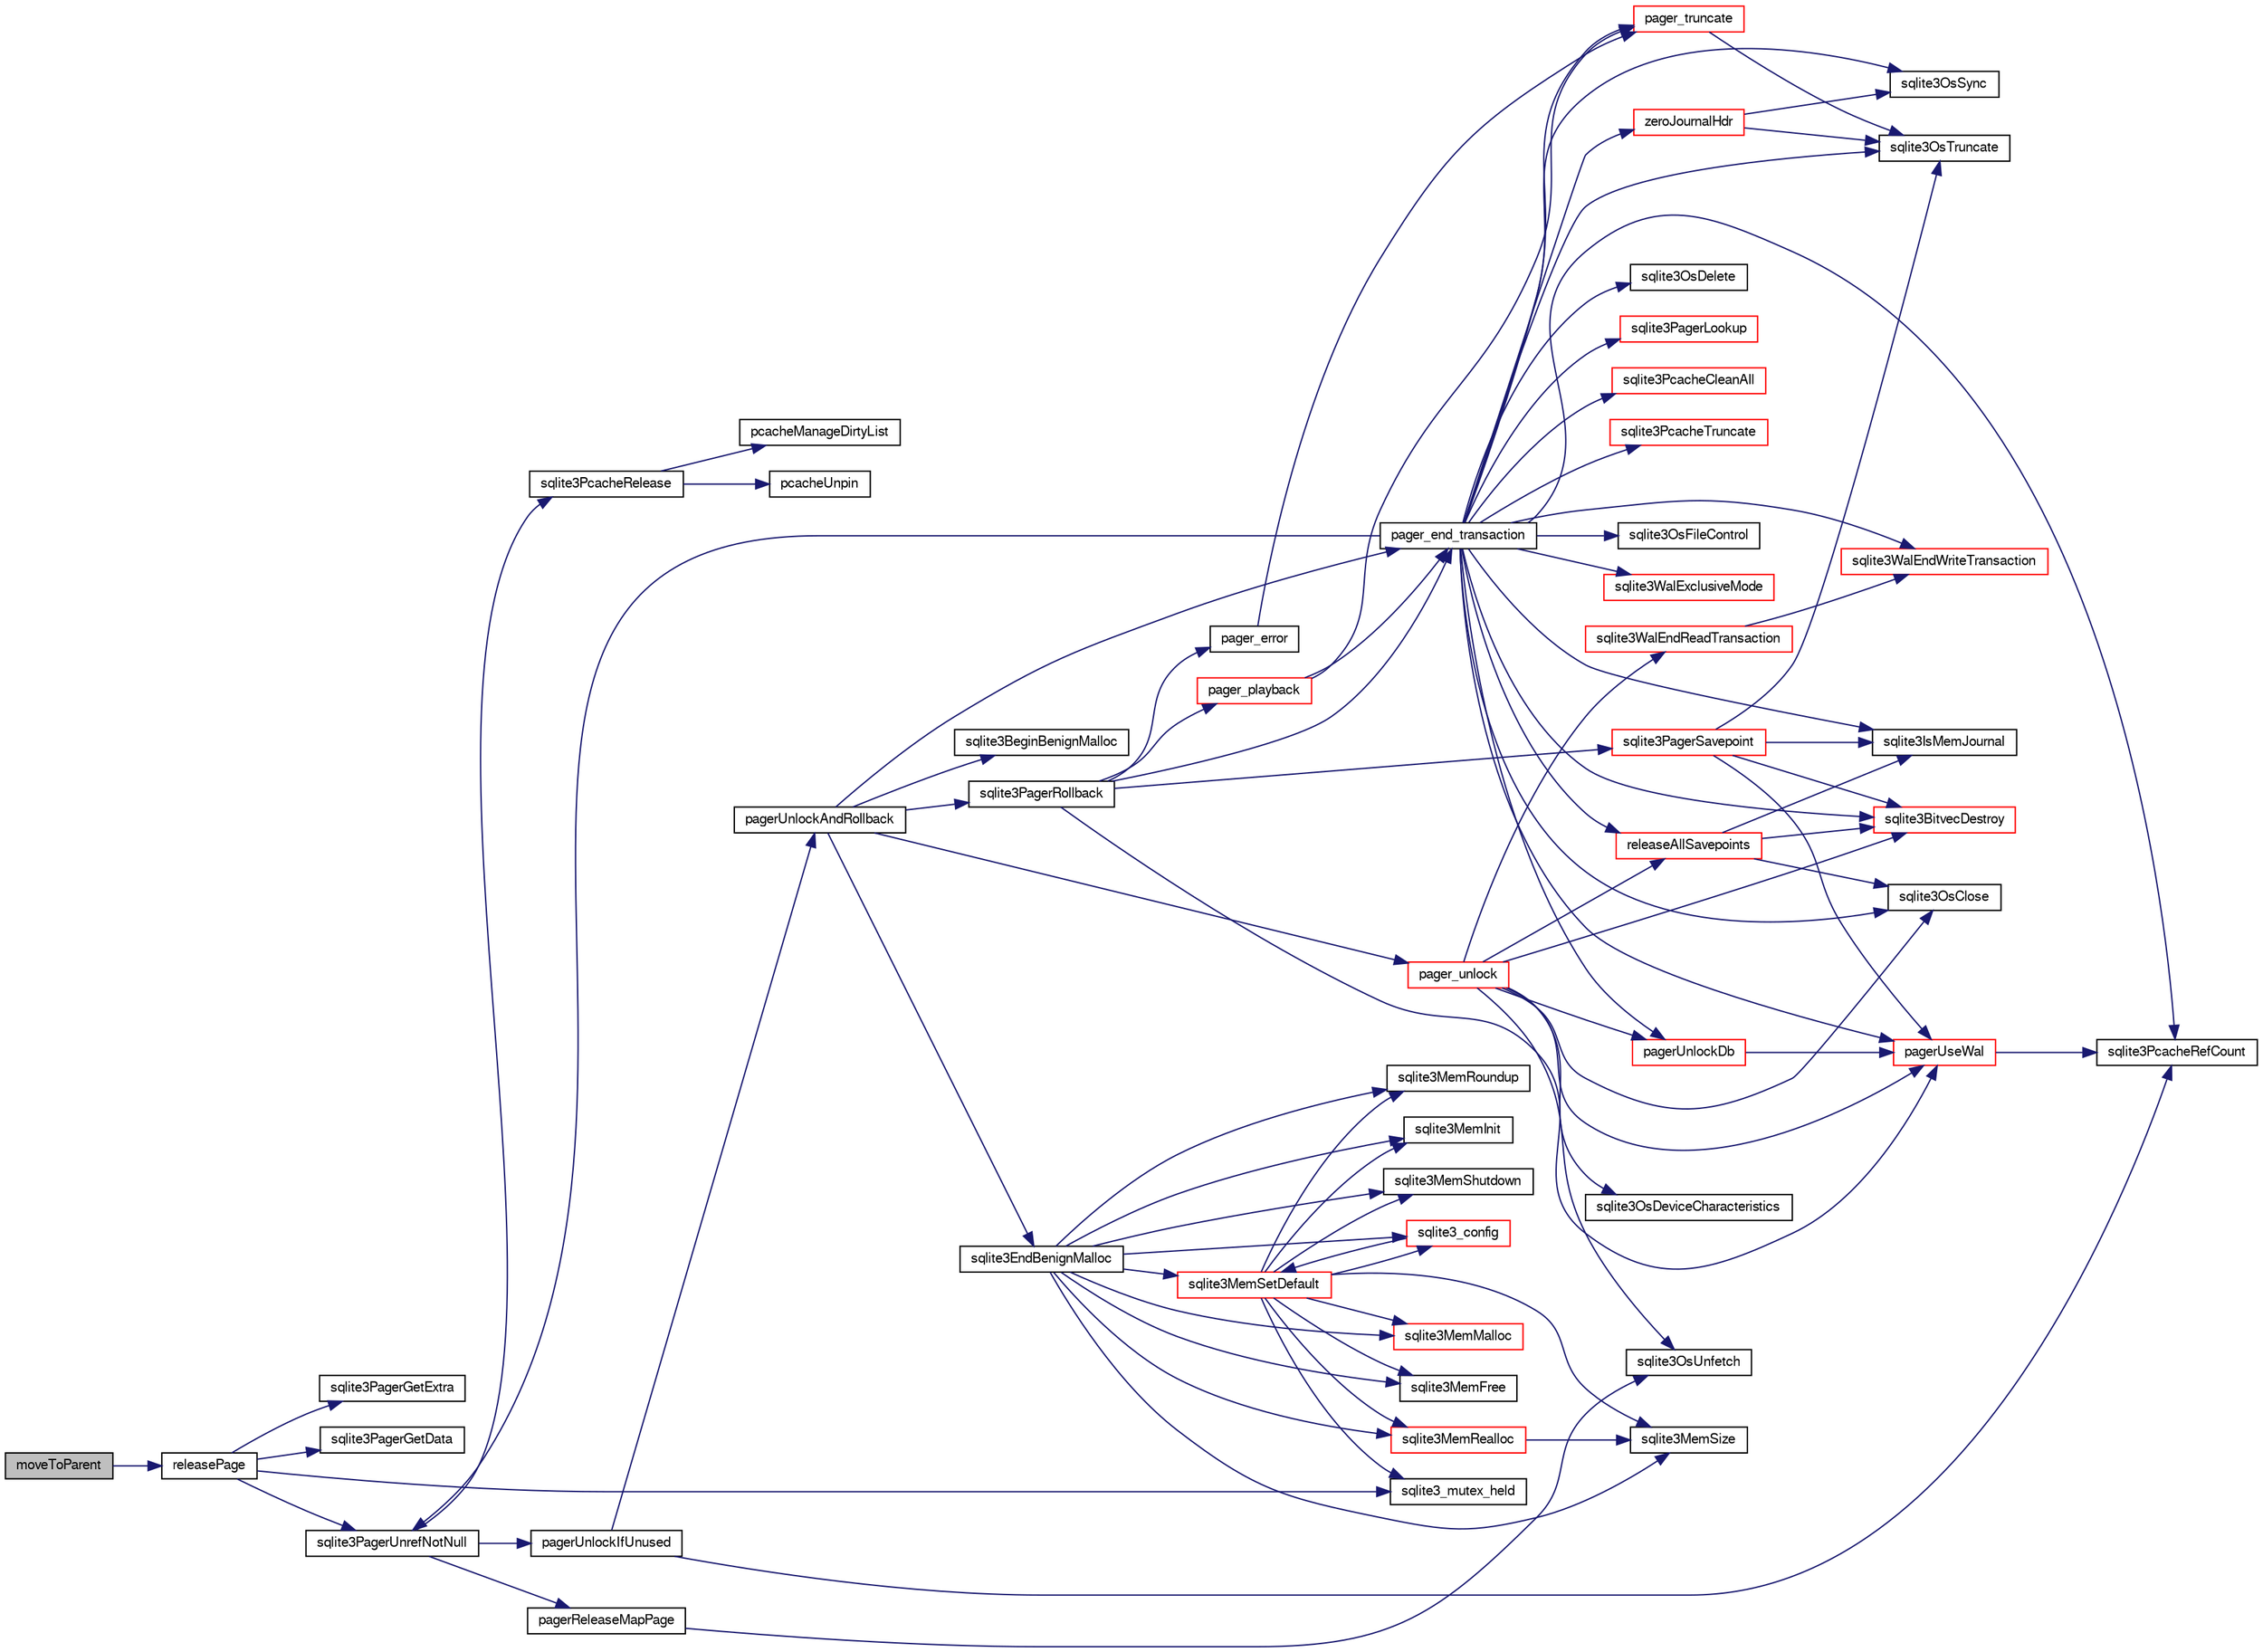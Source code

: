 digraph "moveToParent"
{
  edge [fontname="FreeSans",fontsize="10",labelfontname="FreeSans",labelfontsize="10"];
  node [fontname="FreeSans",fontsize="10",shape=record];
  rankdir="LR";
  Node170645 [label="moveToParent",height=0.2,width=0.4,color="black", fillcolor="grey75", style="filled", fontcolor="black"];
  Node170645 -> Node170646 [color="midnightblue",fontsize="10",style="solid",fontname="FreeSans"];
  Node170646 [label="releasePage",height=0.2,width=0.4,color="black", fillcolor="white", style="filled",URL="$sqlite3_8c.html#a92c6fb14f9bcf117440c35116c26d6c4"];
  Node170646 -> Node170647 [color="midnightblue",fontsize="10",style="solid",fontname="FreeSans"];
  Node170647 [label="sqlite3PagerGetExtra",height=0.2,width=0.4,color="black", fillcolor="white", style="filled",URL="$sqlite3_8c.html#a48e879a6d20f06f27390973ab8d59bd7"];
  Node170646 -> Node170648 [color="midnightblue",fontsize="10",style="solid",fontname="FreeSans"];
  Node170648 [label="sqlite3PagerGetData",height=0.2,width=0.4,color="black", fillcolor="white", style="filled",URL="$sqlite3_8c.html#a9dd340e56fb4b7fad4df339595b8d8a2"];
  Node170646 -> Node170649 [color="midnightblue",fontsize="10",style="solid",fontname="FreeSans"];
  Node170649 [label="sqlite3_mutex_held",height=0.2,width=0.4,color="black", fillcolor="white", style="filled",URL="$sqlite3_8c.html#acf77da68932b6bc163c5e68547ecc3e7"];
  Node170646 -> Node170650 [color="midnightblue",fontsize="10",style="solid",fontname="FreeSans"];
  Node170650 [label="sqlite3PagerUnrefNotNull",height=0.2,width=0.4,color="black", fillcolor="white", style="filled",URL="$sqlite3_8c.html#a4b314f96f09f5c68c94672e420e31ab9"];
  Node170650 -> Node170651 [color="midnightblue",fontsize="10",style="solid",fontname="FreeSans"];
  Node170651 [label="pagerReleaseMapPage",height=0.2,width=0.4,color="black", fillcolor="white", style="filled",URL="$sqlite3_8c.html#aefa288f9febba49488ab634f8b0d5f6d"];
  Node170651 -> Node170652 [color="midnightblue",fontsize="10",style="solid",fontname="FreeSans"];
  Node170652 [label="sqlite3OsUnfetch",height=0.2,width=0.4,color="black", fillcolor="white", style="filled",URL="$sqlite3_8c.html#abc0da72cb8b8989cf8708b572fe5fef4"];
  Node170650 -> Node170653 [color="midnightblue",fontsize="10",style="solid",fontname="FreeSans"];
  Node170653 [label="sqlite3PcacheRelease",height=0.2,width=0.4,color="black", fillcolor="white", style="filled",URL="$sqlite3_8c.html#ad07fc7a8130ad1e77861f345084b1b83"];
  Node170653 -> Node170654 [color="midnightblue",fontsize="10",style="solid",fontname="FreeSans"];
  Node170654 [label="pcacheUnpin",height=0.2,width=0.4,color="black", fillcolor="white", style="filled",URL="$sqlite3_8c.html#a76530dde0f26366c0614d713daf9859c"];
  Node170653 -> Node170655 [color="midnightblue",fontsize="10",style="solid",fontname="FreeSans"];
  Node170655 [label="pcacheManageDirtyList",height=0.2,width=0.4,color="black", fillcolor="white", style="filled",URL="$sqlite3_8c.html#aae9bc2ddff700c30e5f9c80d531d6acc"];
  Node170650 -> Node170656 [color="midnightblue",fontsize="10",style="solid",fontname="FreeSans"];
  Node170656 [label="pagerUnlockIfUnused",height=0.2,width=0.4,color="black", fillcolor="white", style="filled",URL="$sqlite3_8c.html#abf547f4276efb6f10262f7fde1e4d065"];
  Node170656 -> Node170657 [color="midnightblue",fontsize="10",style="solid",fontname="FreeSans"];
  Node170657 [label="sqlite3PcacheRefCount",height=0.2,width=0.4,color="black", fillcolor="white", style="filled",URL="$sqlite3_8c.html#adee2536d23ec9628e0883ccab03b3429"];
  Node170656 -> Node170658 [color="midnightblue",fontsize="10",style="solid",fontname="FreeSans"];
  Node170658 [label="pagerUnlockAndRollback",height=0.2,width=0.4,color="black", fillcolor="white", style="filled",URL="$sqlite3_8c.html#a02d96b7bf62c3b13ba905d168914518c"];
  Node170658 -> Node170659 [color="midnightblue",fontsize="10",style="solid",fontname="FreeSans"];
  Node170659 [label="sqlite3BeginBenignMalloc",height=0.2,width=0.4,color="black", fillcolor="white", style="filled",URL="$sqlite3_8c.html#a3344c0e2b1b6df701a1cb326602fac14"];
  Node170658 -> Node170660 [color="midnightblue",fontsize="10",style="solid",fontname="FreeSans"];
  Node170660 [label="sqlite3PagerRollback",height=0.2,width=0.4,color="black", fillcolor="white", style="filled",URL="$sqlite3_8c.html#afdd2ecbb97b7a716892ff6bd10c7dfd0"];
  Node170660 -> Node170661 [color="midnightblue",fontsize="10",style="solid",fontname="FreeSans"];
  Node170661 [label="pagerUseWal",height=0.2,width=0.4,color="red", fillcolor="white", style="filled",URL="$sqlite3_8c.html#a31def80bfe1de9284d635ba190a5eb68"];
  Node170661 -> Node170657 [color="midnightblue",fontsize="10",style="solid",fontname="FreeSans"];
  Node170660 -> Node170942 [color="midnightblue",fontsize="10",style="solid",fontname="FreeSans"];
  Node170942 [label="sqlite3PagerSavepoint",height=0.2,width=0.4,color="red", fillcolor="white", style="filled",URL="$sqlite3_8c.html#a8b5f1920b6a8b564a47e243868f2c8d4"];
  Node170942 -> Node170943 [color="midnightblue",fontsize="10",style="solid",fontname="FreeSans"];
  Node170943 [label="sqlite3BitvecDestroy",height=0.2,width=0.4,color="red", fillcolor="white", style="filled",URL="$sqlite3_8c.html#ab732400d8022b48df1b7b3ee41be045d"];
  Node170942 -> Node170944 [color="midnightblue",fontsize="10",style="solid",fontname="FreeSans"];
  Node170944 [label="sqlite3IsMemJournal",height=0.2,width=0.4,color="black", fillcolor="white", style="filled",URL="$sqlite3_8c.html#a237bb8682b84ed24be164d4c57465182"];
  Node170942 -> Node170945 [color="midnightblue",fontsize="10",style="solid",fontname="FreeSans"];
  Node170945 [label="sqlite3OsTruncate",height=0.2,width=0.4,color="black", fillcolor="white", style="filled",URL="$sqlite3_8c.html#ab14e17fc93b09d52b42c433c47eb3b68"];
  Node170942 -> Node170661 [color="midnightblue",fontsize="10",style="solid",fontname="FreeSans"];
  Node170660 -> Node171036 [color="midnightblue",fontsize="10",style="solid",fontname="FreeSans"];
  Node171036 [label="pager_end_transaction",height=0.2,width=0.4,color="black", fillcolor="white", style="filled",URL="$sqlite3_8c.html#a0814e2cfab386b1e3ba74528870339fe"];
  Node171036 -> Node171037 [color="midnightblue",fontsize="10",style="solid",fontname="FreeSans"];
  Node171037 [label="releaseAllSavepoints",height=0.2,width=0.4,color="red", fillcolor="white", style="filled",URL="$sqlite3_8c.html#ac0ec06e81b223a42295bd1a0182b1609"];
  Node171037 -> Node170943 [color="midnightblue",fontsize="10",style="solid",fontname="FreeSans"];
  Node171037 -> Node170944 [color="midnightblue",fontsize="10",style="solid",fontname="FreeSans"];
  Node171037 -> Node171038 [color="midnightblue",fontsize="10",style="solid",fontname="FreeSans"];
  Node171038 [label="sqlite3OsClose",height=0.2,width=0.4,color="black", fillcolor="white", style="filled",URL="$sqlite3_8c.html#aa5f0aeb27273a57c0523deaf48997533"];
  Node171036 -> Node170661 [color="midnightblue",fontsize="10",style="solid",fontname="FreeSans"];
  Node171036 -> Node170944 [color="midnightblue",fontsize="10",style="solid",fontname="FreeSans"];
  Node171036 -> Node171038 [color="midnightblue",fontsize="10",style="solid",fontname="FreeSans"];
  Node171036 -> Node170945 [color="midnightblue",fontsize="10",style="solid",fontname="FreeSans"];
  Node171036 -> Node171039 [color="midnightblue",fontsize="10",style="solid",fontname="FreeSans"];
  Node171039 [label="sqlite3OsSync",height=0.2,width=0.4,color="black", fillcolor="white", style="filled",URL="$sqlite3_8c.html#a3f01629ca3b49854944cecdd14dc3358"];
  Node171036 -> Node171040 [color="midnightblue",fontsize="10",style="solid",fontname="FreeSans"];
  Node171040 [label="zeroJournalHdr",height=0.2,width=0.4,color="red", fillcolor="white", style="filled",URL="$sqlite3_8c.html#a6e1592949a5e668f43f0ff5f5d08fe10"];
  Node171040 -> Node170945 [color="midnightblue",fontsize="10",style="solid",fontname="FreeSans"];
  Node171040 -> Node171039 [color="midnightblue",fontsize="10",style="solid",fontname="FreeSans"];
  Node171036 -> Node171041 [color="midnightblue",fontsize="10",style="solid",fontname="FreeSans"];
  Node171041 [label="sqlite3OsDelete",height=0.2,width=0.4,color="black", fillcolor="white", style="filled",URL="$sqlite3_8c.html#a576c2e542e46ddee19d10e75337039c0"];
  Node171036 -> Node170657 [color="midnightblue",fontsize="10",style="solid",fontname="FreeSans"];
  Node171036 -> Node170961 [color="midnightblue",fontsize="10",style="solid",fontname="FreeSans"];
  Node170961 [label="sqlite3PagerLookup",height=0.2,width=0.4,color="red", fillcolor="white", style="filled",URL="$sqlite3_8c.html#a1252ec03814f64eed236cfb21094cafd"];
  Node171036 -> Node170650 [color="midnightblue",fontsize="10",style="solid",fontname="FreeSans"];
  Node171036 -> Node170943 [color="midnightblue",fontsize="10",style="solid",fontname="FreeSans"];
  Node171036 -> Node171042 [color="midnightblue",fontsize="10",style="solid",fontname="FreeSans"];
  Node171042 [label="sqlite3PcacheCleanAll",height=0.2,width=0.4,color="red", fillcolor="white", style="filled",URL="$sqlite3_8c.html#a65aa4d4f73373a161a96fafe219b86a7"];
  Node171036 -> Node171000 [color="midnightblue",fontsize="10",style="solid",fontname="FreeSans"];
  Node171000 [label="sqlite3PcacheTruncate",height=0.2,width=0.4,color="red", fillcolor="white", style="filled",URL="$sqlite3_8c.html#aa25da46a83609c408a14977a087af782"];
  Node171036 -> Node171043 [color="midnightblue",fontsize="10",style="solid",fontname="FreeSans"];
  Node171043 [label="sqlite3WalEndWriteTransaction",height=0.2,width=0.4,color="red", fillcolor="white", style="filled",URL="$sqlite3_8c.html#a0ae58a14b40600fb21130cc4d595acc9"];
  Node171036 -> Node171046 [color="midnightblue",fontsize="10",style="solid",fontname="FreeSans"];
  Node171046 [label="pager_truncate",height=0.2,width=0.4,color="red", fillcolor="white", style="filled",URL="$sqlite3_8c.html#aa0700caa408442673a3ede3bb04b1f0b"];
  Node171046 -> Node170945 [color="midnightblue",fontsize="10",style="solid",fontname="FreeSans"];
  Node171036 -> Node171014 [color="midnightblue",fontsize="10",style="solid",fontname="FreeSans"];
  Node171014 [label="sqlite3OsFileControl",height=0.2,width=0.4,color="black", fillcolor="white", style="filled",URL="$sqlite3_8c.html#aa8dad928f8e52b454c6d82bd2fe5c3fc"];
  Node171036 -> Node171047 [color="midnightblue",fontsize="10",style="solid",fontname="FreeSans"];
  Node171047 [label="sqlite3WalExclusiveMode",height=0.2,width=0.4,color="red", fillcolor="white", style="filled",URL="$sqlite3_8c.html#a1ca342ad565c5ae8dd3685e3aa0b731e"];
  Node171036 -> Node171050 [color="midnightblue",fontsize="10",style="solid",fontname="FreeSans"];
  Node171050 [label="pagerUnlockDb",height=0.2,width=0.4,color="red", fillcolor="white", style="filled",URL="$sqlite3_8c.html#a8ac54f19421c76b5045a40b42d282c32"];
  Node171050 -> Node170661 [color="midnightblue",fontsize="10",style="solid",fontname="FreeSans"];
  Node170660 -> Node171052 [color="midnightblue",fontsize="10",style="solid",fontname="FreeSans"];
  Node171052 [label="pager_playback",height=0.2,width=0.4,color="red", fillcolor="white", style="filled",URL="$sqlite3_8c.html#a9d9a750a9fc76eb4b668c8a16b164a65"];
  Node171052 -> Node171046 [color="midnightblue",fontsize="10",style="solid",fontname="FreeSans"];
  Node171052 -> Node171036 [color="midnightblue",fontsize="10",style="solid",fontname="FreeSans"];
  Node170660 -> Node171060 [color="midnightblue",fontsize="10",style="solid",fontname="FreeSans"];
  Node171060 [label="pager_error",height=0.2,width=0.4,color="black", fillcolor="white", style="filled",URL="$sqlite3_8c.html#ac15e13c61047b37098e21115614ddd22"];
  Node171060 -> Node171046 [color="midnightblue",fontsize="10",style="solid",fontname="FreeSans"];
  Node170658 -> Node170736 [color="midnightblue",fontsize="10",style="solid",fontname="FreeSans"];
  Node170736 [label="sqlite3EndBenignMalloc",height=0.2,width=0.4,color="black", fillcolor="white", style="filled",URL="$sqlite3_8c.html#a4582127cc64d483dc66c7acf9d8d8fbb"];
  Node170736 -> Node170711 [color="midnightblue",fontsize="10",style="solid",fontname="FreeSans"];
  Node170711 [label="sqlite3MemMalloc",height=0.2,width=0.4,color="red", fillcolor="white", style="filled",URL="$sqlite3_8c.html#a53157f1a669f949332f44ca9f15c0a43"];
  Node170736 -> Node170716 [color="midnightblue",fontsize="10",style="solid",fontname="FreeSans"];
  Node170716 [label="sqlite3MemFree",height=0.2,width=0.4,color="black", fillcolor="white", style="filled",URL="$sqlite3_8c.html#a4198492989c7a427e3d704c06058850a"];
  Node170736 -> Node170717 [color="midnightblue",fontsize="10",style="solid",fontname="FreeSans"];
  Node170717 [label="sqlite3MemRealloc",height=0.2,width=0.4,color="red", fillcolor="white", style="filled",URL="$sqlite3_8c.html#addd043cc5742c3b0cf536763cd4e6948"];
  Node170717 -> Node170718 [color="midnightblue",fontsize="10",style="solid",fontname="FreeSans"];
  Node170718 [label="sqlite3MemSize",height=0.2,width=0.4,color="black", fillcolor="white", style="filled",URL="$sqlite3_8c.html#a564962938d56643e999de431c190f937"];
  Node170736 -> Node170718 [color="midnightblue",fontsize="10",style="solid",fontname="FreeSans"];
  Node170736 -> Node170719 [color="midnightblue",fontsize="10",style="solid",fontname="FreeSans"];
  Node170719 [label="sqlite3MemRoundup",height=0.2,width=0.4,color="black", fillcolor="white", style="filled",URL="$sqlite3_8c.html#ac9d66a2d2d224dfafcf6a49d48436ddc"];
  Node170736 -> Node170720 [color="midnightblue",fontsize="10",style="solid",fontname="FreeSans"];
  Node170720 [label="sqlite3MemInit",height=0.2,width=0.4,color="black", fillcolor="white", style="filled",URL="$sqlite3_8c.html#a1ec61c1becf036ba7fcb571ae51300af"];
  Node170736 -> Node170721 [color="midnightblue",fontsize="10",style="solid",fontname="FreeSans"];
  Node170721 [label="sqlite3MemShutdown",height=0.2,width=0.4,color="black", fillcolor="white", style="filled",URL="$sqlite3_8c.html#a934531b3f7c4743196f453ce6db028dc"];
  Node170736 -> Node170710 [color="midnightblue",fontsize="10",style="solid",fontname="FreeSans"];
  Node170710 [label="sqlite3MemSetDefault",height=0.2,width=0.4,color="red", fillcolor="white", style="filled",URL="$sqlite3_8c.html#a162fbfd727e92c5f8f72625b5ff62549"];
  Node170710 -> Node170711 [color="midnightblue",fontsize="10",style="solid",fontname="FreeSans"];
  Node170710 -> Node170716 [color="midnightblue",fontsize="10",style="solid",fontname="FreeSans"];
  Node170710 -> Node170717 [color="midnightblue",fontsize="10",style="solid",fontname="FreeSans"];
  Node170710 -> Node170718 [color="midnightblue",fontsize="10",style="solid",fontname="FreeSans"];
  Node170710 -> Node170719 [color="midnightblue",fontsize="10",style="solid",fontname="FreeSans"];
  Node170710 -> Node170720 [color="midnightblue",fontsize="10",style="solid",fontname="FreeSans"];
  Node170710 -> Node170721 [color="midnightblue",fontsize="10",style="solid",fontname="FreeSans"];
  Node170710 -> Node170722 [color="midnightblue",fontsize="10",style="solid",fontname="FreeSans"];
  Node170722 [label="sqlite3_config",height=0.2,width=0.4,color="red", fillcolor="white", style="filled",URL="$sqlite3_8c.html#a74ad420b6f26bc06a04ff6ecec8a8c91"];
  Node170722 -> Node170710 [color="midnightblue",fontsize="10",style="solid",fontname="FreeSans"];
  Node170710 -> Node170649 [color="midnightblue",fontsize="10",style="solid",fontname="FreeSans"];
  Node170736 -> Node170722 [color="midnightblue",fontsize="10",style="solid",fontname="FreeSans"];
  Node170658 -> Node171036 [color="midnightblue",fontsize="10",style="solid",fontname="FreeSans"];
  Node170658 -> Node171061 [color="midnightblue",fontsize="10",style="solid",fontname="FreeSans"];
  Node171061 [label="pager_unlock",height=0.2,width=0.4,color="red", fillcolor="white", style="filled",URL="$sqlite3_8c.html#a5b54bd09bd76fa68eb6310fbf9bbaf20"];
  Node171061 -> Node170943 [color="midnightblue",fontsize="10",style="solid",fontname="FreeSans"];
  Node171061 -> Node171037 [color="midnightblue",fontsize="10",style="solid",fontname="FreeSans"];
  Node171061 -> Node170661 [color="midnightblue",fontsize="10",style="solid",fontname="FreeSans"];
  Node171061 -> Node171062 [color="midnightblue",fontsize="10",style="solid",fontname="FreeSans"];
  Node171062 [label="sqlite3WalEndReadTransaction",height=0.2,width=0.4,color="red", fillcolor="white", style="filled",URL="$sqlite3_8c.html#a2d0ec4393370b11b4db7d9836d38eb40"];
  Node171062 -> Node171043 [color="midnightblue",fontsize="10",style="solid",fontname="FreeSans"];
  Node171061 -> Node171018 [color="midnightblue",fontsize="10",style="solid",fontname="FreeSans"];
  Node171018 [label="sqlite3OsDeviceCharacteristics",height=0.2,width=0.4,color="black", fillcolor="white", style="filled",URL="$sqlite3_8c.html#a251e030ce1bd2e552bc2dd66b1ac36d0"];
  Node171061 -> Node171038 [color="midnightblue",fontsize="10",style="solid",fontname="FreeSans"];
  Node171061 -> Node171050 [color="midnightblue",fontsize="10",style="solid",fontname="FreeSans"];
  Node171061 -> Node170652 [color="midnightblue",fontsize="10",style="solid",fontname="FreeSans"];
}

